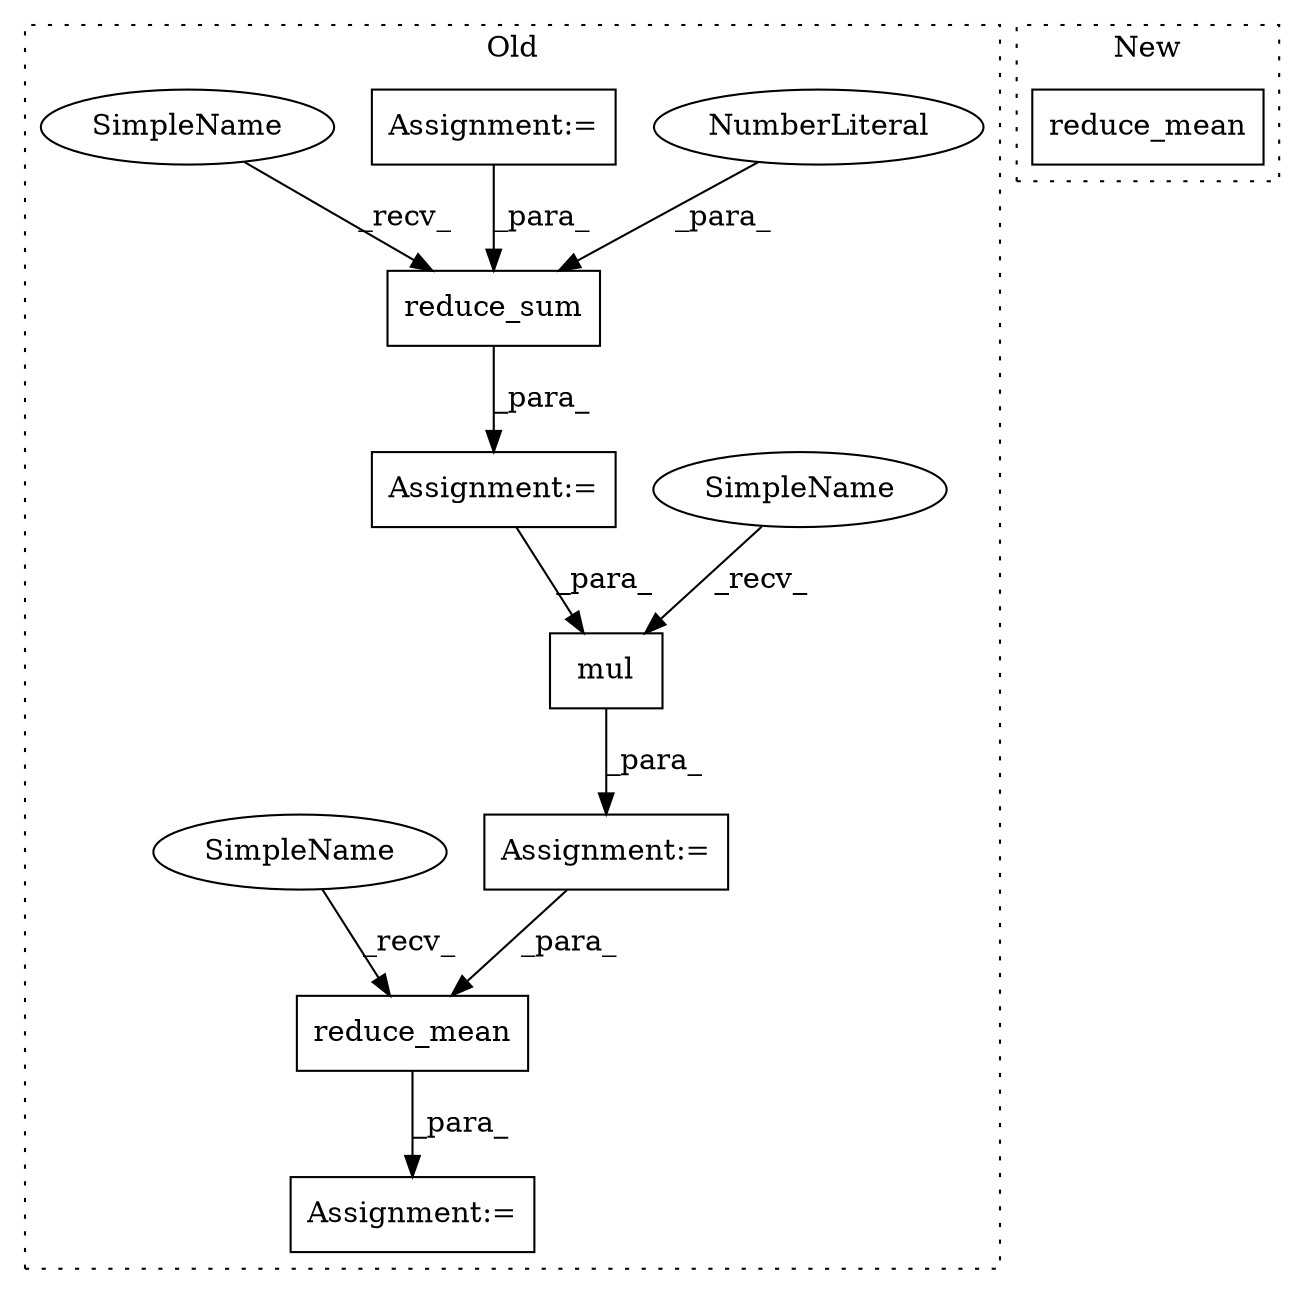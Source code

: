 digraph G {
subgraph cluster0 {
1 [label="reduce_mean" a="32" s="7405,7430" l="12,1" shape="box"];
3 [label="Assignment:=" a="7" s="7393" l="1" shape="box"];
4 [label="reduce_sum" a="32" s="7179,7202" l="11,1" shape="box"];
5 [label="NumberLiteral" a="34" s="7201" l="1" shape="ellipse"];
6 [label="mul" a="32" s="7357,7380" l="4,1" shape="box"];
7 [label="Assignment:=" a="7" s="7167" l="1" shape="box"];
8 [label="Assignment:=" a="7" s="7112" l="1" shape="box"];
9 [label="Assignment:=" a="7" s="7345" l="1" shape="box"];
10 [label="SimpleName" a="42" s="7346" l="10" shape="ellipse"];
11 [label="SimpleName" a="42" s="7168" l="10" shape="ellipse"];
12 [label="SimpleName" a="42" s="7394" l="10" shape="ellipse"];
label = "Old";
style="dotted";
}
subgraph cluster1 {
2 [label="reduce_mean" a="32" s="7105,7230" l="12,1" shape="box"];
label = "New";
style="dotted";
}
1 -> 3 [label="_para_"];
4 -> 7 [label="_para_"];
5 -> 4 [label="_para_"];
6 -> 9 [label="_para_"];
7 -> 6 [label="_para_"];
8 -> 4 [label="_para_"];
9 -> 1 [label="_para_"];
10 -> 6 [label="_recv_"];
11 -> 4 [label="_recv_"];
12 -> 1 [label="_recv_"];
}